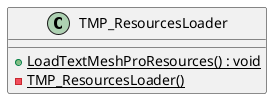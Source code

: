 @startuml
class TMP_ResourcesLoader {
    + {static} LoadTextMeshProResources() : void
    {static} - TMP_ResourcesLoader()
}
@enduml

